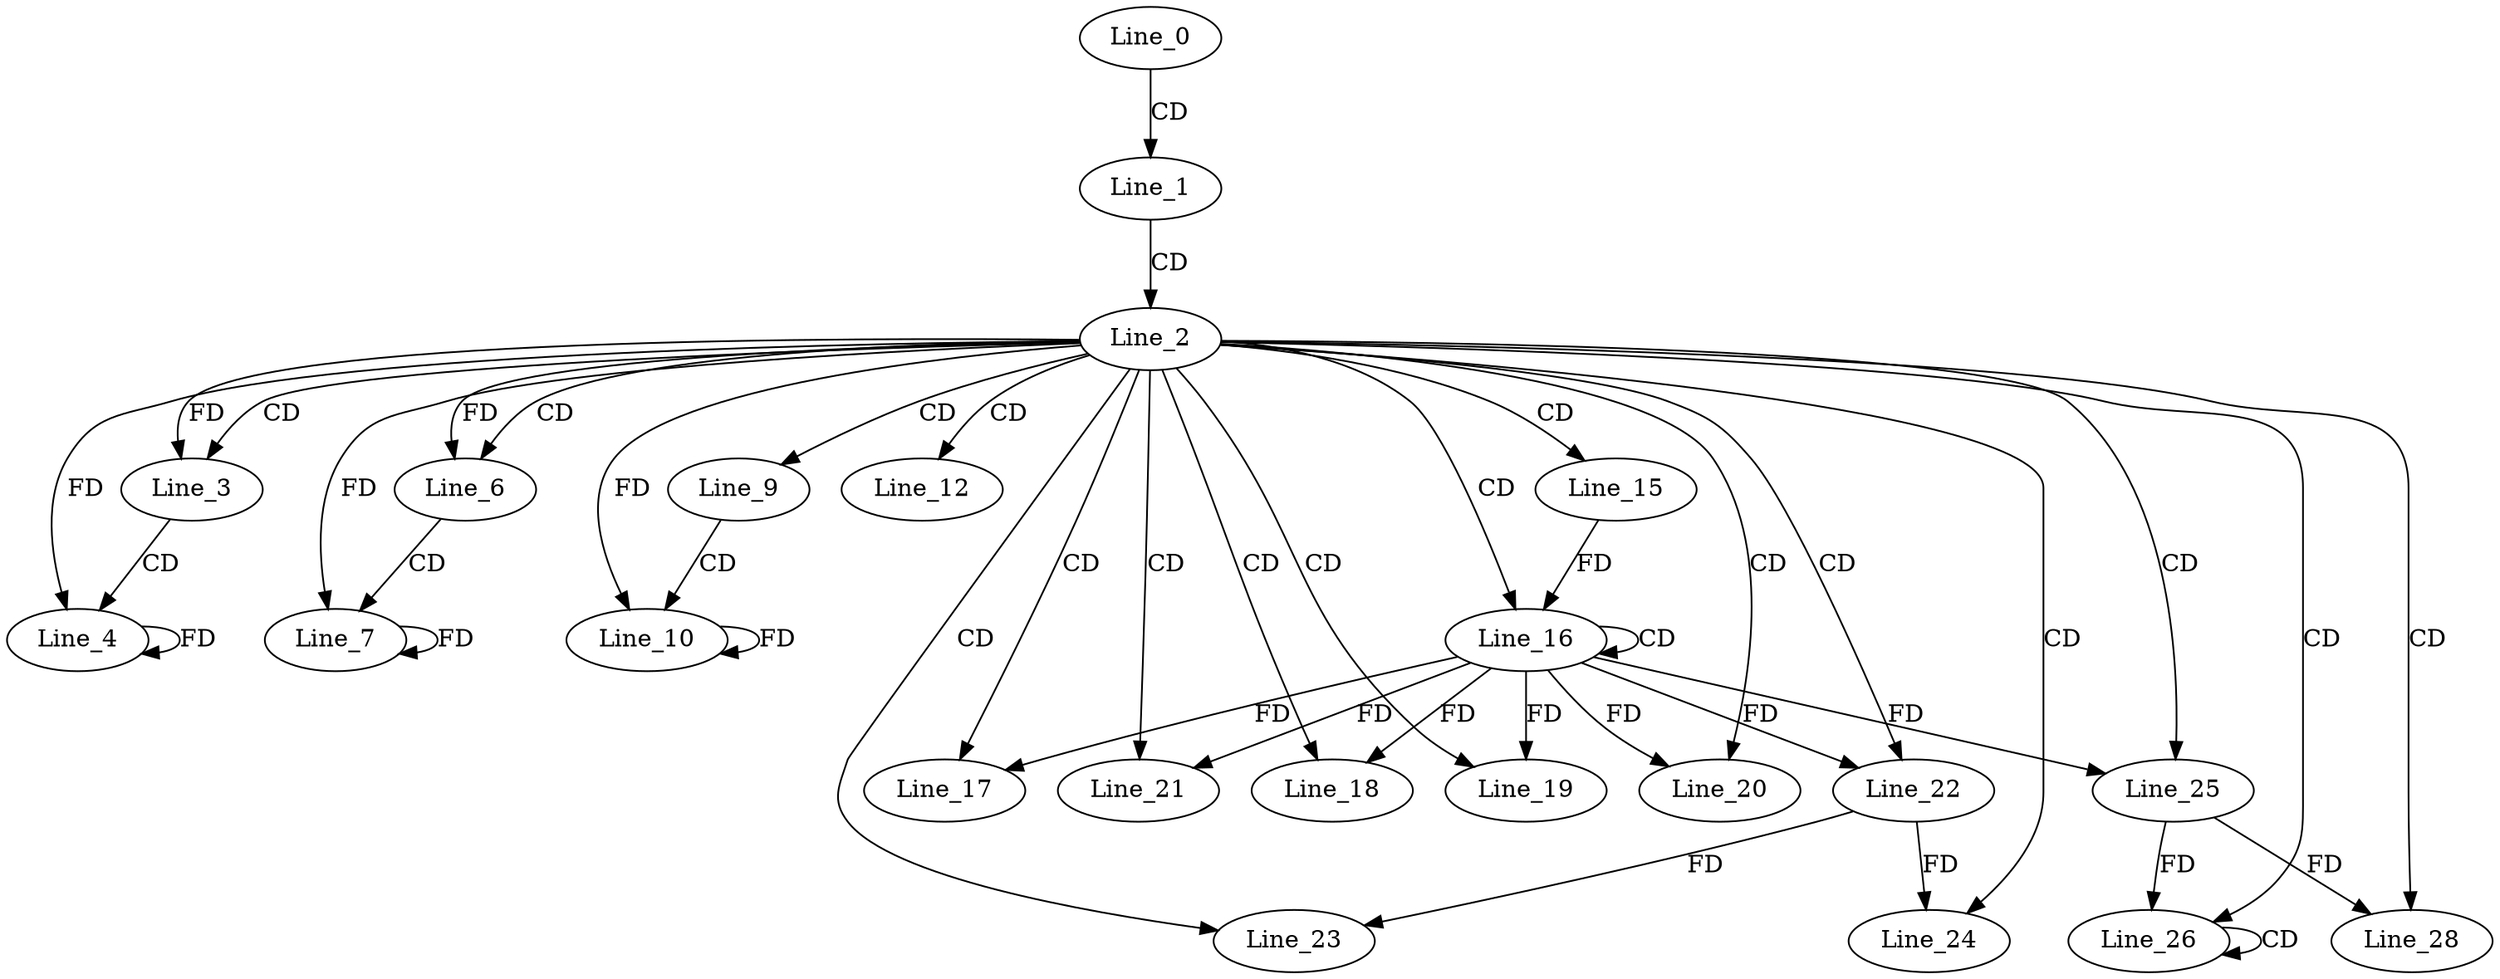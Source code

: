 digraph G {
  Line_0;
  Line_1;
  Line_2;
  Line_3;
  Line_3;
  Line_4;
  Line_6;
  Line_6;
  Line_7;
  Line_9;
  Line_10;
  Line_12;
  Line_15;
  Line_16;
  Line_16;
  Line_17;
  Line_18;
  Line_19;
  Line_20;
  Line_21;
  Line_21;
  Line_22;
  Line_22;
  Line_23;
  Line_24;
  Line_25;
  Line_25;
  Line_26;
  Line_26;
  Line_28;
  Line_0 -> Line_1 [ label="CD" ];
  Line_1 -> Line_2 [ label="CD" ];
  Line_2 -> Line_3 [ label="CD" ];
  Line_2 -> Line_3 [ label="FD" ];
  Line_3 -> Line_4 [ label="CD" ];
  Line_2 -> Line_4 [ label="FD" ];
  Line_4 -> Line_4 [ label="FD" ];
  Line_2 -> Line_6 [ label="CD" ];
  Line_2 -> Line_6 [ label="FD" ];
  Line_6 -> Line_7 [ label="CD" ];
  Line_2 -> Line_7 [ label="FD" ];
  Line_7 -> Line_7 [ label="FD" ];
  Line_2 -> Line_9 [ label="CD" ];
  Line_9 -> Line_10 [ label="CD" ];
  Line_2 -> Line_10 [ label="FD" ];
  Line_10 -> Line_10 [ label="FD" ];
  Line_2 -> Line_12 [ label="CD" ];
  Line_2 -> Line_15 [ label="CD" ];
  Line_2 -> Line_16 [ label="CD" ];
  Line_16 -> Line_16 [ label="CD" ];
  Line_15 -> Line_16 [ label="FD" ];
  Line_2 -> Line_17 [ label="CD" ];
  Line_16 -> Line_17 [ label="FD" ];
  Line_2 -> Line_18 [ label="CD" ];
  Line_16 -> Line_18 [ label="FD" ];
  Line_2 -> Line_19 [ label="CD" ];
  Line_16 -> Line_19 [ label="FD" ];
  Line_2 -> Line_20 [ label="CD" ];
  Line_16 -> Line_20 [ label="FD" ];
  Line_2 -> Line_21 [ label="CD" ];
  Line_16 -> Line_21 [ label="FD" ];
  Line_2 -> Line_22 [ label="CD" ];
  Line_16 -> Line_22 [ label="FD" ];
  Line_2 -> Line_23 [ label="CD" ];
  Line_22 -> Line_23 [ label="FD" ];
  Line_2 -> Line_24 [ label="CD" ];
  Line_22 -> Line_24 [ label="FD" ];
  Line_2 -> Line_25 [ label="CD" ];
  Line_16 -> Line_25 [ label="FD" ];
  Line_2 -> Line_26 [ label="CD" ];
  Line_26 -> Line_26 [ label="CD" ];
  Line_25 -> Line_26 [ label="FD" ];
  Line_2 -> Line_28 [ label="CD" ];
  Line_25 -> Line_28 [ label="FD" ];
}

